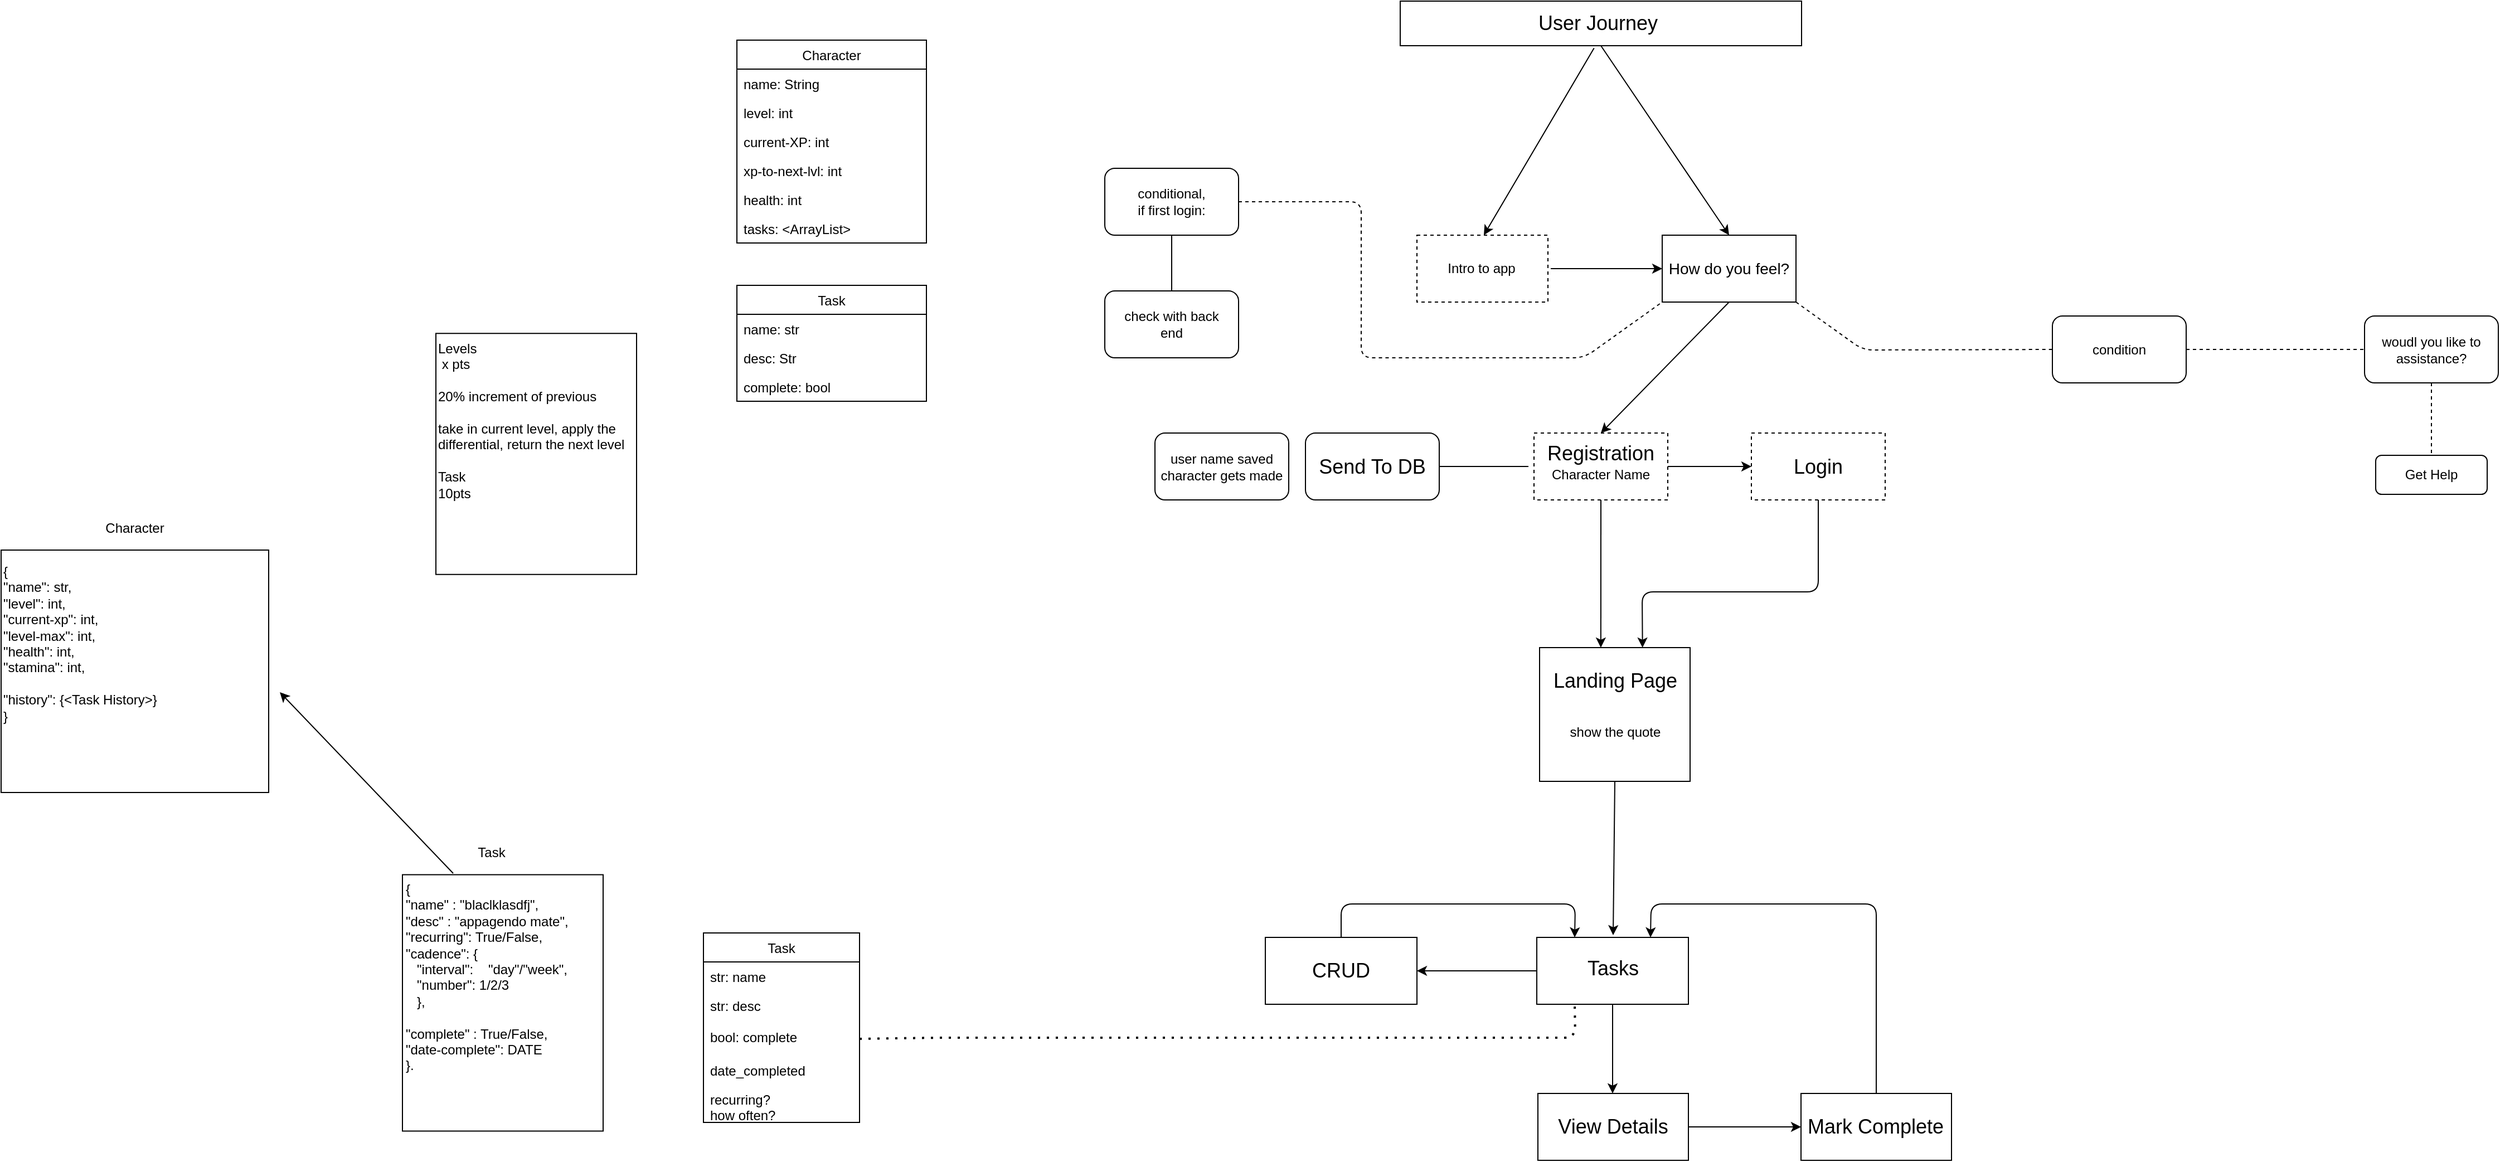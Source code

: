 <mxfile version="15.2.7" type="device"><diagram id="_MPIVVEY6-l4T5hmw05q" name="Page-1"><mxGraphModel dx="2982" dy="1585" grid="1" gridSize="10" guides="1" tooltips="1" connect="1" arrows="1" fold="1" page="1" pageScale="1" pageWidth="1169" pageHeight="827" math="0" shadow="0"><root><mxCell id="0"/><mxCell id="1" parent="0"/><mxCell id="QZ8uhwVivywwdWHPPZZo-97" value="" style="rounded=0;whiteSpace=wrap;html=1;" parent="1" vertex="1"><mxGeometry x="284" y="510" width="136" height="60" as="geometry"/></mxCell><mxCell id="QZ8uhwVivywwdWHPPZZo-96" value="&lt;font style=&quot;font-size: 18px&quot;&gt;CRUD&lt;/font&gt;" style="text;html=1;strokeColor=none;fillColor=none;align=center;verticalAlign=middle;whiteSpace=wrap;rounded=0;" parent="1" vertex="1"><mxGeometry x="292" y="522.5" width="120" height="35" as="geometry"/></mxCell><mxCell id="QZ8uhwVivywwdWHPPZZo-94" value="" style="rounded=0;whiteSpace=wrap;html=1;strokeColor=#000000;dashed=1;" parent="1" vertex="1"><mxGeometry x="420" y="-120" width="117.5" height="60" as="geometry"/></mxCell><mxCell id="QZ8uhwVivywwdWHPPZZo-35" value="" style="rounded=1;whiteSpace=wrap;html=1;" parent="1" vertex="1"><mxGeometry x="185" y="57.5" width="120" height="60" as="geometry"/></mxCell><mxCell id="QZ8uhwVivywwdWHPPZZo-1" value="" style="rounded=0;whiteSpace=wrap;html=1;" parent="1" vertex="1"><mxGeometry x="405" y="-330" width="360" height="40" as="geometry"/></mxCell><mxCell id="QZ8uhwVivywwdWHPPZZo-2" value="&lt;font style=&quot;font-size: 18px&quot;&gt;User Journey&lt;/font&gt;" style="text;html=1;strokeColor=none;fillColor=none;align=center;verticalAlign=middle;whiteSpace=wrap;rounded=0;" parent="1" vertex="1"><mxGeometry x="440" y="-325" width="285" height="30" as="geometry"/></mxCell><mxCell id="QZ8uhwVivywwdWHPPZZo-6" value="" style="rounded=0;whiteSpace=wrap;html=1;dashed=1;" parent="1" vertex="1"><mxGeometry x="525" y="57.5" width="120" height="60" as="geometry"/></mxCell><mxCell id="QZ8uhwVivywwdWHPPZZo-7" value="&lt;font style=&quot;font-size: 18px&quot;&gt;Registration&lt;/font&gt;" style="text;html=1;strokeColor=none;fillColor=none;align=center;verticalAlign=middle;whiteSpace=wrap;rounded=0;" parent="1" vertex="1"><mxGeometry x="530" y="67.5" width="110" height="17.5" as="geometry"/></mxCell><mxCell id="QZ8uhwVivywwdWHPPZZo-8" value="" style="rounded=0;whiteSpace=wrap;html=1;dashed=1;" parent="1" vertex="1"><mxGeometry x="720" y="57.5" width="120" height="60" as="geometry"/></mxCell><mxCell id="QZ8uhwVivywwdWHPPZZo-9" value="&lt;font style=&quot;font-size: 18px&quot;&gt;Login&lt;br&gt;&lt;/font&gt;" style="text;html=1;strokeColor=none;fillColor=none;align=center;verticalAlign=middle;whiteSpace=wrap;rounded=0;" parent="1" vertex="1"><mxGeometry x="720" y="72.5" width="120" height="30" as="geometry"/></mxCell><mxCell id="QZ8uhwVivywwdWHPPZZo-10" value="" style="rounded=0;whiteSpace=wrap;html=1;" parent="1" vertex="1"><mxGeometry x="530" y="250" width="135" height="120" as="geometry"/></mxCell><mxCell id="QZ8uhwVivywwdWHPPZZo-11" value="&lt;font style=&quot;font-size: 18px&quot;&gt;Landing Page&lt;/font&gt;" style="text;html=1;strokeColor=none;fillColor=none;align=center;verticalAlign=middle;whiteSpace=wrap;rounded=0;" parent="1" vertex="1"><mxGeometry x="537.5" y="265" width="120" height="30" as="geometry"/></mxCell><mxCell id="QZ8uhwVivywwdWHPPZZo-12" value="" style="rounded=1;whiteSpace=wrap;html=1;" parent="1" vertex="1"><mxGeometry x="320" y="57.5" width="120" height="60" as="geometry"/></mxCell><mxCell id="QZ8uhwVivywwdWHPPZZo-14" value="&lt;font style=&quot;font-size: 18px&quot;&gt;Send To DB&lt;/font&gt;" style="text;html=1;strokeColor=none;fillColor=none;align=center;verticalAlign=middle;whiteSpace=wrap;rounded=0;" parent="1" vertex="1"><mxGeometry x="320" y="72.5" width="120" height="30" as="geometry"/></mxCell><mxCell id="QZ8uhwVivywwdWHPPZZo-16" value="" style="endArrow=none;html=1;entryX=0.5;entryY=1;entryDx=0;entryDy=0;startArrow=classic;startFill=1;exitX=0.407;exitY=0;exitDx=0;exitDy=0;exitPerimeter=0;" parent="1" source="QZ8uhwVivywwdWHPPZZo-10" target="QZ8uhwVivywwdWHPPZZo-6" edge="1"><mxGeometry width="50" height="50" relative="1" as="geometry"><mxPoint x="584.52" y="241.32" as="sourcePoint"/><mxPoint x="584.58" y="370" as="targetPoint"/></mxGeometry></mxCell><mxCell id="QZ8uhwVivywwdWHPPZZo-17" value="" style="endArrow=none;html=1;strokeColor=#000000;exitX=1;exitY=0.5;exitDx=0;exitDy=0;" parent="1" source="QZ8uhwVivywwdWHPPZZo-14" edge="1"><mxGeometry width="50" height="50" relative="1" as="geometry"><mxPoint x="480" y="93.5" as="sourcePoint"/><mxPoint x="520" y="87.5" as="targetPoint"/></mxGeometry></mxCell><mxCell id="QZ8uhwVivywwdWHPPZZo-18" value="" style="endArrow=classic;html=1;strokeColor=#000000;entryX=0;entryY=0.5;entryDx=0;entryDy=0;exitX=1;exitY=0.5;exitDx=0;exitDy=0;" parent="1" source="QZ8uhwVivywwdWHPPZZo-6" target="QZ8uhwVivywwdWHPPZZo-9" edge="1"><mxGeometry width="50" height="50" relative="1" as="geometry"><mxPoint x="670" y="87.5" as="sourcePoint"/><mxPoint x="700" y="77.5" as="targetPoint"/></mxGeometry></mxCell><mxCell id="QZ8uhwVivywwdWHPPZZo-19" value="&lt;font style=&quot;font-size: 18px&quot;&gt;Login&lt;br&gt;&lt;/font&gt;" style="text;html=1;strokeColor=none;fillColor=none;align=center;verticalAlign=middle;whiteSpace=wrap;rounded=0;" parent="1" vertex="1"><mxGeometry x="555.5" y="525" width="120" height="30" as="geometry"/></mxCell><mxCell id="QZ8uhwVivywwdWHPPZZo-20" value="" style="rounded=0;whiteSpace=wrap;html=1;" parent="1" vertex="1"><mxGeometry x="527.5" y="510" width="136" height="60" as="geometry"/></mxCell><mxCell id="QZ8uhwVivywwdWHPPZZo-21" value="&lt;font style=&quot;font-size: 18px&quot;&gt;Tasks&lt;/font&gt;" style="text;html=1;strokeColor=none;fillColor=none;align=center;verticalAlign=middle;whiteSpace=wrap;rounded=0;" parent="1" vertex="1"><mxGeometry x="536" y="520" width="120" height="35" as="geometry"/></mxCell><mxCell id="QZ8uhwVivywwdWHPPZZo-22" value="" style="rounded=0;whiteSpace=wrap;html=1;" parent="1" vertex="1"><mxGeometry x="528.5" y="650" width="135" height="60" as="geometry"/></mxCell><mxCell id="QZ8uhwVivywwdWHPPZZo-23" value="&lt;font style=&quot;font-size: 18px&quot;&gt;View Details&lt;/font&gt;" style="text;html=1;strokeColor=none;fillColor=none;align=center;verticalAlign=middle;whiteSpace=wrap;rounded=0;" parent="1" vertex="1"><mxGeometry x="535.5" y="662.5" width="120" height="35" as="geometry"/></mxCell><mxCell id="QZ8uhwVivywwdWHPPZZo-24" value="" style="rounded=0;whiteSpace=wrap;html=1;" parent="1" vertex="1"><mxGeometry x="764.5" y="650" width="135" height="60" as="geometry"/></mxCell><mxCell id="QZ8uhwVivywwdWHPPZZo-25" value="&lt;font style=&quot;font-size: 18px&quot;&gt;Mark Complete&lt;/font&gt;" style="text;html=1;strokeColor=none;fillColor=none;align=center;verticalAlign=middle;whiteSpace=wrap;rounded=0;" parent="1" vertex="1"><mxGeometry x="764.5" y="662.5" width="133" height="35" as="geometry"/></mxCell><mxCell id="QZ8uhwVivywwdWHPPZZo-26" value="" style="endArrow=classic;html=1;strokeColor=#000000;exitX=0.5;exitY=0;exitDx=0;exitDy=0;entryX=0.75;entryY=0;entryDx=0;entryDy=0;" parent="1" source="QZ8uhwVivywwdWHPPZZo-24" target="QZ8uhwVivywwdWHPPZZo-20" edge="1"><mxGeometry width="50" height="50" relative="1" as="geometry"><mxPoint x="653.5" y="490" as="sourcePoint"/><mxPoint x="703.5" y="440" as="targetPoint"/><Array as="points"><mxPoint x="832" y="480"/><mxPoint x="630" y="480"/></Array></mxGeometry></mxCell><mxCell id="QZ8uhwVivywwdWHPPZZo-28" value="" style="endArrow=none;html=1;entryX=0.5;entryY=1;entryDx=0;entryDy=0;startArrow=classic;startFill=1;" parent="1" target="QZ8uhwVivywwdWHPPZZo-20" edge="1"><mxGeometry width="50" height="50" relative="1" as="geometry"><mxPoint x="595.5" y="650" as="sourcePoint"/><mxPoint x="595.21" y="582.5" as="targetPoint"/></mxGeometry></mxCell><mxCell id="QZ8uhwVivywwdWHPPZZo-29" value="" style="endArrow=none;html=1;entryX=1;entryY=0.5;entryDx=0;entryDy=0;startArrow=classic;startFill=1;exitX=0;exitY=0.5;exitDx=0;exitDy=0;" parent="1" source="QZ8uhwVivywwdWHPPZZo-25" target="QZ8uhwVivywwdWHPPZZo-22" edge="1"><mxGeometry width="50" height="50" relative="1" as="geometry"><mxPoint x="703.5" y="840.0" as="sourcePoint"/><mxPoint x="703.5" y="760.0" as="targetPoint"/></mxGeometry></mxCell><mxCell id="QZ8uhwVivywwdWHPPZZo-33" value="" style="endArrow=classic;html=1;strokeColor=#000000;exitX=0.5;exitY=1;exitDx=0;exitDy=0;entryX=0.684;entryY=0;entryDx=0;entryDy=0;entryPerimeter=0;" parent="1" source="QZ8uhwVivywwdWHPPZZo-8" target="QZ8uhwVivywwdWHPPZZo-10" edge="1"><mxGeometry width="50" height="50" relative="1" as="geometry"><mxPoint x="791" y="440" as="sourcePoint"/><mxPoint x="624.48" y="238.86" as="targetPoint"/><Array as="points"><mxPoint x="780" y="200"/><mxPoint x="720" y="200"/><mxPoint x="622" y="200"/></Array></mxGeometry></mxCell><mxCell id="QZ8uhwVivywwdWHPPZZo-34" value="user name saved&lt;br&gt;character gets made" style="text;html=1;strokeColor=none;fillColor=none;align=center;verticalAlign=middle;whiteSpace=wrap;rounded=0;" parent="1" vertex="1"><mxGeometry x="170" y="52.5" width="150" height="70" as="geometry"/></mxCell><mxCell id="QZ8uhwVivywwdWHPPZZo-40" value="" style="rounded=1;whiteSpace=wrap;html=1;" parent="1" vertex="1"><mxGeometry x="140" y="-180" width="120" height="60" as="geometry"/></mxCell><mxCell id="QZ8uhwVivywwdWHPPZZo-41" value="conditional, &lt;br&gt;if first login:" style="text;html=1;strokeColor=none;fillColor=none;align=center;verticalAlign=middle;whiteSpace=wrap;rounded=0;" parent="1" vertex="1"><mxGeometry x="155" y="-172.5" width="90" height="45" as="geometry"/></mxCell><mxCell id="QZ8uhwVivywwdWHPPZZo-43" value="" style="rounded=1;whiteSpace=wrap;html=1;" parent="1" vertex="1"><mxGeometry x="140" y="-70" width="120" height="60" as="geometry"/></mxCell><mxCell id="QZ8uhwVivywwdWHPPZZo-44" value="" style="endArrow=none;html=1;strokeColor=#000000;exitX=0.5;exitY=1;exitDx=0;exitDy=0;entryX=0.5;entryY=0;entryDx=0;entryDy=0;" parent="1" source="QZ8uhwVivywwdWHPPZZo-40" target="QZ8uhwVivywwdWHPPZZo-43" edge="1"><mxGeometry width="50" height="50" relative="1" as="geometry"><mxPoint x="200" y="-110" as="sourcePoint"/><mxPoint x="495" y="-30" as="targetPoint"/></mxGeometry></mxCell><mxCell id="QZ8uhwVivywwdWHPPZZo-45" value="check with back&lt;br&gt;end" style="text;html=1;strokeColor=none;fillColor=none;align=center;verticalAlign=middle;whiteSpace=wrap;rounded=0;" parent="1" vertex="1"><mxGeometry x="155" y="-62.5" width="90" height="45" as="geometry"/></mxCell><mxCell id="QZ8uhwVivywwdWHPPZZo-49" value="" style="rounded=1;whiteSpace=wrap;html=1;" parent="1" vertex="1"><mxGeometry x="990" y="-47.5" width="120" height="60" as="geometry"/></mxCell><mxCell id="QZ8uhwVivywwdWHPPZZo-54" value="condition" style="text;html=1;strokeColor=none;fillColor=none;align=center;verticalAlign=middle;whiteSpace=wrap;rounded=0;" parent="1" vertex="1"><mxGeometry x="1030" y="-27.5" width="40" height="20" as="geometry"/></mxCell><mxCell id="QZ8uhwVivywwdWHPPZZo-55" value="show the quote" style="text;html=1;strokeColor=none;fillColor=none;align=center;verticalAlign=middle;whiteSpace=wrap;rounded=0;" parent="1" vertex="1"><mxGeometry x="547.5" y="302.5" width="100" height="47.5" as="geometry"/></mxCell><mxCell id="QZ8uhwVivywwdWHPPZZo-56" value="" style="rounded=0;whiteSpace=wrap;html=1;" parent="1" vertex="1"><mxGeometry x="640" y="-120" width="120" height="60" as="geometry"/></mxCell><mxCell id="QZ8uhwVivywwdWHPPZZo-57" value="&lt;font style=&quot;font-size: 14px&quot;&gt;How do you feel?&lt;/font&gt;" style="text;html=1;strokeColor=none;fillColor=none;align=center;verticalAlign=middle;whiteSpace=wrap;rounded=0;" parent="1" vertex="1"><mxGeometry x="640" y="-105" width="120" height="30" as="geometry"/></mxCell><mxCell id="QZ8uhwVivywwdWHPPZZo-65" value="" style="rounded=1;whiteSpace=wrap;html=1;" parent="1" vertex="1"><mxGeometry x="1280" y="77.5" width="100" height="35" as="geometry"/></mxCell><mxCell id="QZ8uhwVivywwdWHPPZZo-66" value="Get Help" style="text;html=1;strokeColor=none;fillColor=none;align=center;verticalAlign=middle;whiteSpace=wrap;rounded=0;" parent="1" vertex="1"><mxGeometry x="1290" y="85" width="80" height="20" as="geometry"/></mxCell><mxCell id="QZ8uhwVivywwdWHPPZZo-79" value="Intro to app" style="text;html=1;strokeColor=none;fillColor=none;align=center;verticalAlign=middle;whiteSpace=wrap;rounded=0;" parent="1" vertex="1"><mxGeometry x="427.5" y="-100" width="100" height="20" as="geometry"/></mxCell><mxCell id="QZ8uhwVivywwdWHPPZZo-80" value="" style="endArrow=classic;html=1;strokeColor=#000000;exitX=0.5;exitY=1;exitDx=0;exitDy=0;entryX=0.5;entryY=0;entryDx=0;entryDy=0;" parent="1" source="QZ8uhwVivywwdWHPPZZo-56" target="QZ8uhwVivywwdWHPPZZo-6" edge="1"><mxGeometry width="50" height="50" relative="1" as="geometry"><mxPoint x="580" y="140" as="sourcePoint"/><mxPoint x="630" y="90" as="targetPoint"/></mxGeometry></mxCell><mxCell id="QZ8uhwVivywwdWHPPZZo-81" value="" style="endArrow=classic;html=1;strokeColor=#000000;exitX=0.483;exitY=1.054;exitDx=0;exitDy=0;exitPerimeter=0;entryX=0.5;entryY=0;entryDx=0;entryDy=0;" parent="1" source="QZ8uhwVivywwdWHPPZZo-1" edge="1"><mxGeometry width="50" height="50" relative="1" as="geometry"><mxPoint x="581" y="-170" as="sourcePoint"/><mxPoint x="480" y="-120" as="targetPoint"/></mxGeometry></mxCell><mxCell id="QZ8uhwVivywwdWHPPZZo-82" value="" style="endArrow=classic;html=1;strokeColor=#000000;exitX=0.5;exitY=1;exitDx=0;exitDy=0;entryX=0.5;entryY=0;entryDx=0;entryDy=0;" parent="1" source="QZ8uhwVivywwdWHPPZZo-1" target="QZ8uhwVivywwdWHPPZZo-56" edge="1"><mxGeometry width="50" height="50" relative="1" as="geometry"><mxPoint x="588.88" y="-277.84" as="sourcePoint"/><mxPoint x="670" y="-170" as="targetPoint"/></mxGeometry></mxCell><mxCell id="QZ8uhwVivywwdWHPPZZo-83" value="" style="endArrow=classic;html=1;strokeColor=#000000;exitX=1;exitY=0.5;exitDx=0;exitDy=0;entryX=0;entryY=0.5;entryDx=0;entryDy=0;" parent="1" target="QZ8uhwVivywwdWHPPZZo-57" edge="1"><mxGeometry width="50" height="50" relative="1" as="geometry"><mxPoint x="540" y="-90" as="sourcePoint"/><mxPoint x="730" y="80" as="targetPoint"/></mxGeometry></mxCell><mxCell id="QZ8uhwVivywwdWHPPZZo-84" value="" style="endArrow=none;dashed=1;html=1;strokeColor=#000000;exitX=1;exitY=1;exitDx=0;exitDy=0;entryX=0;entryY=0.5;entryDx=0;entryDy=0;" parent="1" source="QZ8uhwVivywwdWHPPZZo-56" target="QZ8uhwVivywwdWHPPZZo-49" edge="1"><mxGeometry width="50" height="50" relative="1" as="geometry"><mxPoint x="800" y="50" as="sourcePoint"/><mxPoint x="850" as="targetPoint"/><Array as="points"><mxPoint x="820" y="-17"/></Array></mxGeometry></mxCell><mxCell id="QZ8uhwVivywwdWHPPZZo-86" value="" style="rounded=1;whiteSpace=wrap;html=1;strokeColor=#000000;" parent="1" vertex="1"><mxGeometry x="1270" y="-47.5" width="120" height="60" as="geometry"/></mxCell><mxCell id="QZ8uhwVivywwdWHPPZZo-87" value="woudl you like to assistance?" style="text;html=1;strokeColor=none;fillColor=none;align=center;verticalAlign=middle;whiteSpace=wrap;rounded=0;" parent="1" vertex="1"><mxGeometry x="1275" y="-32.5" width="110" height="30" as="geometry"/></mxCell><mxCell id="QZ8uhwVivywwdWHPPZZo-89" value="" style="endArrow=none;dashed=1;html=1;strokeColor=#000000;exitX=1;exitY=0.5;exitDx=0;exitDy=0;entryX=0;entryY=0.5;entryDx=0;entryDy=0;" parent="1" source="QZ8uhwVivywwdWHPPZZo-49" target="QZ8uhwVivywwdWHPPZZo-86" edge="1"><mxGeometry width="50" height="50" relative="1" as="geometry"><mxPoint x="1080" y="60" as="sourcePoint"/><mxPoint x="1130" y="10" as="targetPoint"/></mxGeometry></mxCell><mxCell id="QZ8uhwVivywwdWHPPZZo-90" value="" style="endArrow=none;dashed=1;html=1;strokeColor=#000000;exitX=0.5;exitY=1;exitDx=0;exitDy=0;entryX=0.5;entryY=0;entryDx=0;entryDy=0;" parent="1" source="QZ8uhwVivywwdWHPPZZo-86" target="QZ8uhwVivywwdWHPPZZo-65" edge="1"><mxGeometry width="50" height="50" relative="1" as="geometry"><mxPoint x="1080" y="60" as="sourcePoint"/><mxPoint x="1130" y="10" as="targetPoint"/></mxGeometry></mxCell><mxCell id="QZ8uhwVivywwdWHPPZZo-92" value="Character Name" style="text;html=1;strokeColor=none;fillColor=none;align=center;verticalAlign=middle;whiteSpace=wrap;rounded=0;" parent="1" vertex="1"><mxGeometry x="535" y="85" width="100" height="20" as="geometry"/></mxCell><mxCell id="QZ8uhwVivywwdWHPPZZo-93" value="" style="endArrow=classic;html=1;strokeColor=#000000;exitX=0.5;exitY=1;exitDx=0;exitDy=0;" parent="1" source="QZ8uhwVivywwdWHPPZZo-10" edge="1"><mxGeometry width="50" height="50" relative="1" as="geometry"><mxPoint x="720" y="460" as="sourcePoint"/><mxPoint x="596" y="508" as="targetPoint"/></mxGeometry></mxCell><mxCell id="QZ8uhwVivywwdWHPPZZo-95" value="" style="endArrow=none;dashed=1;html=1;strokeColor=#000000;entryX=0;entryY=1;entryDx=0;entryDy=0;exitX=1;exitY=0.5;exitDx=0;exitDy=0;" parent="1" source="QZ8uhwVivywwdWHPPZZo-40" target="QZ8uhwVivywwdWHPPZZo-56" edge="1"><mxGeometry width="50" height="50" relative="1" as="geometry"><mxPoint x="680" y="60" as="sourcePoint"/><mxPoint x="730" y="10" as="targetPoint"/><Array as="points"><mxPoint x="370" y="-150"/><mxPoint x="370" y="-10"/><mxPoint x="570" y="-10"/></Array></mxGeometry></mxCell><mxCell id="QZ8uhwVivywwdWHPPZZo-98" value="" style="endArrow=classic;html=1;strokeColor=#000000;exitX=0;exitY=0.5;exitDx=0;exitDy=0;entryX=1;entryY=0.5;entryDx=0;entryDy=0;" parent="1" source="QZ8uhwVivywwdWHPPZZo-20" target="QZ8uhwVivywwdWHPPZZo-97" edge="1"><mxGeometry width="50" height="50" relative="1" as="geometry"><mxPoint x="440" y="540" as="sourcePoint"/><mxPoint x="490" y="490" as="targetPoint"/></mxGeometry></mxCell><mxCell id="QZ8uhwVivywwdWHPPZZo-99" value="" style="endArrow=classic;html=1;strokeColor=#000000;exitX=0.5;exitY=0;exitDx=0;exitDy=0;entryX=0.25;entryY=0;entryDx=0;entryDy=0;" parent="1" source="QZ8uhwVivywwdWHPPZZo-97" target="QZ8uhwVivywwdWHPPZZo-20" edge="1"><mxGeometry width="50" height="50" relative="1" as="geometry"><mxPoint x="440" y="540" as="sourcePoint"/><mxPoint x="540" y="500" as="targetPoint"/><Array as="points"><mxPoint x="352" y="480"/><mxPoint x="562" y="480"/></Array></mxGeometry></mxCell><mxCell id="QZ8uhwVivywwdWHPPZZo-101" value="" style="endArrow=none;dashed=1;html=1;dashPattern=1 3;strokeWidth=2;entryX=0.25;entryY=1;entryDx=0;entryDy=0;exitX=1;exitY=0.5;exitDx=0;exitDy=0;" parent="1" source="QZ8uhwVivywwdWHPPZZo-105" target="QZ8uhwVivywwdWHPPZZo-20" edge="1"><mxGeometry width="50" height="50" relative="1" as="geometry"><mxPoint x="100" y="570" as="sourcePoint"/><mxPoint x="430" y="550" as="targetPoint"/><Array as="points"><mxPoint x="-10" y="600"/><mxPoint x="150" y="600"/><mxPoint x="562" y="600"/></Array></mxGeometry></mxCell><mxCell id="QZ8uhwVivywwdWHPPZZo-102" value="Task" style="swimlane;fontStyle=0;childLayout=stackLayout;horizontal=1;startSize=26;horizontalStack=0;resizeParent=1;resizeParentMax=0;resizeLast=0;collapsible=1;marginBottom=0;strokeColor=#000000;" parent="1" vertex="1"><mxGeometry x="-220" y="506" width="140" height="170" as="geometry"/></mxCell><mxCell id="QZ8uhwVivywwdWHPPZZo-103" value="str: name" style="text;strokeColor=none;fillColor=none;align=left;verticalAlign=top;spacingLeft=4;spacingRight=4;overflow=hidden;rotatable=0;points=[[0,0.5],[1,0.5]];portConstraint=eastwest;" parent="QZ8uhwVivywwdWHPPZZo-102" vertex="1"><mxGeometry y="26" width="140" height="26" as="geometry"/></mxCell><mxCell id="QZ8uhwVivywwdWHPPZZo-104" value="str: desc " style="text;strokeColor=none;fillColor=none;align=left;verticalAlign=top;spacingLeft=4;spacingRight=4;overflow=hidden;rotatable=0;points=[[0,0.5],[1,0.5]];portConstraint=eastwest;" parent="QZ8uhwVivywwdWHPPZZo-102" vertex="1"><mxGeometry y="52" width="140" height="28" as="geometry"/></mxCell><mxCell id="QZ8uhwVivywwdWHPPZZo-105" value="bool: complete" style="text;strokeColor=none;fillColor=none;align=left;verticalAlign=top;spacingLeft=4;spacingRight=4;overflow=hidden;rotatable=0;points=[[0,0.5],[1,0.5]];portConstraint=eastwest;" parent="QZ8uhwVivywwdWHPPZZo-102" vertex="1"><mxGeometry y="80" width="140" height="30" as="geometry"/></mxCell><mxCell id="QZ8uhwVivywwdWHPPZZo-106" value="date_completed" style="text;strokeColor=none;fillColor=none;align=left;verticalAlign=top;spacingLeft=4;spacingRight=4;overflow=hidden;rotatable=0;points=[[0,0.5],[1,0.5]];portConstraint=eastwest;" parent="QZ8uhwVivywwdWHPPZZo-102" vertex="1"><mxGeometry y="110" width="140" height="26" as="geometry"/></mxCell><mxCell id="QZ8uhwVivywwdWHPPZZo-107" value="recurring?&#xA;how often?" style="text;strokeColor=none;fillColor=none;align=left;verticalAlign=top;spacingLeft=4;spacingRight=4;overflow=hidden;rotatable=0;points=[[0,0.5],[1,0.5]];portConstraint=eastwest;" parent="QZ8uhwVivywwdWHPPZZo-102" vertex="1"><mxGeometry y="136" width="140" height="34" as="geometry"/></mxCell><mxCell id="QZ8uhwVivywwdWHPPZZo-109" value="" style="rounded=0;whiteSpace=wrap;html=1;strokeColor=#000000;" parent="1" vertex="1"><mxGeometry x="-490" y="453.75" width="180" height="230" as="geometry"/></mxCell><mxCell id="QZ8uhwVivywwdWHPPZZo-110" value="{&lt;br&gt;&quot;name&quot; : &quot;blaclklasdfj&quot;,&lt;br&gt;&quot;desc&quot; : &quot;appagendo mate&quot;,&lt;br&gt;&quot;recurring&quot;: True/False,&lt;br&gt;&quot;cadence&quot;: {&lt;br&gt;&lt;span style=&quot;white-space: pre&quot;&gt; &lt;/span&gt;&lt;span style=&quot;white-space: pre&quot;&gt; &lt;/span&gt;&lt;span style=&quot;white-space: pre&quot;&gt; &lt;/span&gt;&quot;interval&quot;: &lt;span style=&quot;white-space: pre&quot;&gt; &lt;/span&gt;&lt;span style=&quot;white-space: pre&quot;&gt; &lt;/span&gt;&lt;span style=&quot;white-space: pre&quot;&gt; &lt;/span&gt;&quot;day&quot;/&quot;week&quot;,&lt;br&gt;&lt;span style=&quot;white-space: pre&quot;&gt; &lt;/span&gt;&lt;span style=&quot;white-space: pre&quot;&gt; &lt;/span&gt;&lt;span style=&quot;white-space: pre&quot;&gt; &lt;/span&gt;&quot;number&quot;: 1/2/3&lt;br&gt;&lt;span style=&quot;white-space: pre&quot;&gt; &lt;/span&gt;&lt;span style=&quot;white-space: pre&quot;&gt; &lt;/span&gt;&lt;span style=&quot;white-space: pre&quot;&gt; &lt;/span&gt;},&lt;br&gt;&lt;br&gt;&quot;complete&quot; : True/False,&lt;br&gt;&quot;date-complete&quot;: DATE&lt;br&gt;}." style="text;html=1;strokeColor=none;fillColor=none;align=left;verticalAlign=top;whiteSpace=wrap;rounded=0;" parent="1" vertex="1"><mxGeometry x="-489.5" y="452.5" width="180" height="210" as="geometry"/></mxCell><mxCell id="QZ8uhwVivywwdWHPPZZo-117" value="Task" style="text;html=1;strokeColor=none;fillColor=none;align=center;verticalAlign=middle;whiteSpace=wrap;rounded=0;" parent="1" vertex="1"><mxGeometry x="-430" y="423.75" width="40" height="20" as="geometry"/></mxCell><mxCell id="QZ8uhwVivywwdWHPPZZo-120" value="" style="rounded=0;whiteSpace=wrap;html=1;strokeColor=#000000;verticalAlign=top;" parent="1" vertex="1"><mxGeometry x="-460" y="-31.87" width="180" height="216.25" as="geometry"/></mxCell><mxCell id="QZ8uhwVivywwdWHPPZZo-121" value="Levels&lt;br&gt;&amp;nbsp;x pts&lt;br&gt;&lt;br&gt;20% increment of previous&lt;br&gt;&lt;br&gt;take in current level, apply the differential, return the next level&lt;br&gt;&lt;br&gt;Task&lt;br&gt;10pts" style="text;html=1;strokeColor=none;fillColor=none;align=left;verticalAlign=top;whiteSpace=wrap;rounded=0;horizontal=1;" parent="1" vertex="1"><mxGeometry x="-460" y="-31.87" width="170" height="206.25" as="geometry"/></mxCell><mxCell id="QZ8uhwVivywwdWHPPZZo-122" value="" style="rounded=0;whiteSpace=wrap;html=1;strokeColor=#000000;verticalAlign=top;" parent="1" vertex="1"><mxGeometry x="-850" y="162.5" width="240" height="217.5" as="geometry"/></mxCell><mxCell id="QZ8uhwVivywwdWHPPZZo-123" value="Character" style="text;html=1;strokeColor=none;fillColor=none;align=center;verticalAlign=middle;whiteSpace=wrap;rounded=0;" parent="1" vertex="1"><mxGeometry x="-785" y="132.5" width="110" height="20" as="geometry"/></mxCell><mxCell id="QZ8uhwVivywwdWHPPZZo-124" value="{&lt;br&gt;&quot;name&quot;: str,&lt;br&gt;&quot;level&quot;: int,&lt;br&gt;&quot;current-xp&quot;: int,&lt;br&gt;&quot;level-max&quot;: int,&lt;br&gt;&quot;health&quot;: int,&lt;br&gt;&quot;stamina&quot;: int,&lt;br&gt;&lt;br&gt;&quot;history&quot;: {&amp;lt;Task History&amp;gt;}&lt;br&gt;}" style="text;html=1;strokeColor=none;fillColor=none;align=left;verticalAlign=top;whiteSpace=wrap;rounded=0;" parent="1" vertex="1"><mxGeometry x="-850" y="167.5" width="230" height="222.5" as="geometry"/></mxCell><mxCell id="QZ8uhwVivywwdWHPPZZo-125" value="" style="endArrow=classic;html=1;strokeColor=#000000;exitX=0.25;exitY=0;exitDx=0;exitDy=0;" parent="1" source="QZ8uhwVivywwdWHPPZZo-110" edge="1"><mxGeometry width="50" height="50" relative="1" as="geometry"><mxPoint x="-480" y="350" as="sourcePoint"/><mxPoint x="-600" y="290" as="targetPoint"/></mxGeometry></mxCell><mxCell id="DAhuvzgaOgEqO4mDOx3Q-1" value="Character" style="swimlane;fontStyle=0;childLayout=stackLayout;horizontal=1;startSize=26;horizontalStack=0;resizeParent=1;resizeParentMax=0;resizeLast=0;collapsible=1;marginBottom=0;" parent="1" vertex="1"><mxGeometry x="-190" y="-295" width="170" height="182" as="geometry"/></mxCell><mxCell id="DAhuvzgaOgEqO4mDOx3Q-2" value="name: String   " style="text;strokeColor=none;fillColor=none;align=left;verticalAlign=top;spacingLeft=4;spacingRight=4;overflow=hidden;rotatable=0;points=[[0,0.5],[1,0.5]];portConstraint=eastwest;" parent="DAhuvzgaOgEqO4mDOx3Q-1" vertex="1"><mxGeometry y="26" width="170" height="26" as="geometry"/></mxCell><mxCell id="DAhuvzgaOgEqO4mDOx3Q-3" value="level: int" style="text;strokeColor=none;fillColor=none;align=left;verticalAlign=top;spacingLeft=4;spacingRight=4;overflow=hidden;rotatable=0;points=[[0,0.5],[1,0.5]];portConstraint=eastwest;" parent="DAhuvzgaOgEqO4mDOx3Q-1" vertex="1"><mxGeometry y="52" width="170" height="26" as="geometry"/></mxCell><mxCell id="DAhuvzgaOgEqO4mDOx3Q-4" value="current-XP: int" style="text;strokeColor=none;fillColor=none;align=left;verticalAlign=top;spacingLeft=4;spacingRight=4;overflow=hidden;rotatable=0;points=[[0,0.5],[1,0.5]];portConstraint=eastwest;" parent="DAhuvzgaOgEqO4mDOx3Q-1" vertex="1"><mxGeometry y="78" width="170" height="26" as="geometry"/></mxCell><mxCell id="DAhuvzgaOgEqO4mDOx3Q-5" value="xp-to-next-lvl: int" style="text;strokeColor=none;fillColor=none;align=left;verticalAlign=top;spacingLeft=4;spacingRight=4;overflow=hidden;rotatable=0;points=[[0,0.5],[1,0.5]];portConstraint=eastwest;" parent="DAhuvzgaOgEqO4mDOx3Q-1" vertex="1"><mxGeometry y="104" width="170" height="26" as="geometry"/></mxCell><mxCell id="DAhuvzgaOgEqO4mDOx3Q-6" value="health: int" style="text;strokeColor=none;fillColor=none;align=left;verticalAlign=top;spacingLeft=4;spacingRight=4;overflow=hidden;rotatable=0;points=[[0,0.5],[1,0.5]];portConstraint=eastwest;" parent="DAhuvzgaOgEqO4mDOx3Q-1" vertex="1"><mxGeometry y="130" width="170" height="26" as="geometry"/></mxCell><mxCell id="DAhuvzgaOgEqO4mDOx3Q-7" value="tasks: &lt;ArrayList&gt;" style="text;strokeColor=none;fillColor=none;align=left;verticalAlign=top;spacingLeft=4;spacingRight=4;overflow=hidden;rotatable=0;points=[[0,0.5],[1,0.5]];portConstraint=eastwest;" parent="DAhuvzgaOgEqO4mDOx3Q-1" vertex="1"><mxGeometry y="156" width="170" height="26" as="geometry"/></mxCell><mxCell id="DAhuvzgaOgEqO4mDOx3Q-8" value="Task" style="swimlane;fontStyle=0;childLayout=stackLayout;horizontal=1;startSize=26;horizontalStack=0;resizeParent=1;resizeParentMax=0;resizeLast=0;collapsible=1;marginBottom=0;" parent="1" vertex="1"><mxGeometry x="-190" y="-75" width="170" height="104" as="geometry"/></mxCell><mxCell id="DAhuvzgaOgEqO4mDOx3Q-9" value="name: str" style="text;strokeColor=none;fillColor=none;align=left;verticalAlign=top;spacingLeft=4;spacingRight=4;overflow=hidden;rotatable=0;points=[[0,0.5],[1,0.5]];portConstraint=eastwest;" parent="DAhuvzgaOgEqO4mDOx3Q-8" vertex="1"><mxGeometry y="26" width="170" height="26" as="geometry"/></mxCell><mxCell id="DAhuvzgaOgEqO4mDOx3Q-10" value="desc: Str" style="text;strokeColor=none;fillColor=none;align=left;verticalAlign=top;spacingLeft=4;spacingRight=4;overflow=hidden;rotatable=0;points=[[0,0.5],[1,0.5]];portConstraint=eastwest;" parent="DAhuvzgaOgEqO4mDOx3Q-8" vertex="1"><mxGeometry y="52" width="170" height="26" as="geometry"/></mxCell><mxCell id="DAhuvzgaOgEqO4mDOx3Q-13" value="complete: bool" style="text;strokeColor=none;fillColor=none;align=left;verticalAlign=top;spacingLeft=4;spacingRight=4;overflow=hidden;rotatable=0;points=[[0,0.5],[1,0.5]];portConstraint=eastwest;" parent="DAhuvzgaOgEqO4mDOx3Q-8" vertex="1"><mxGeometry y="78" width="170" height="26" as="geometry"/></mxCell></root></mxGraphModel></diagram></mxfile>